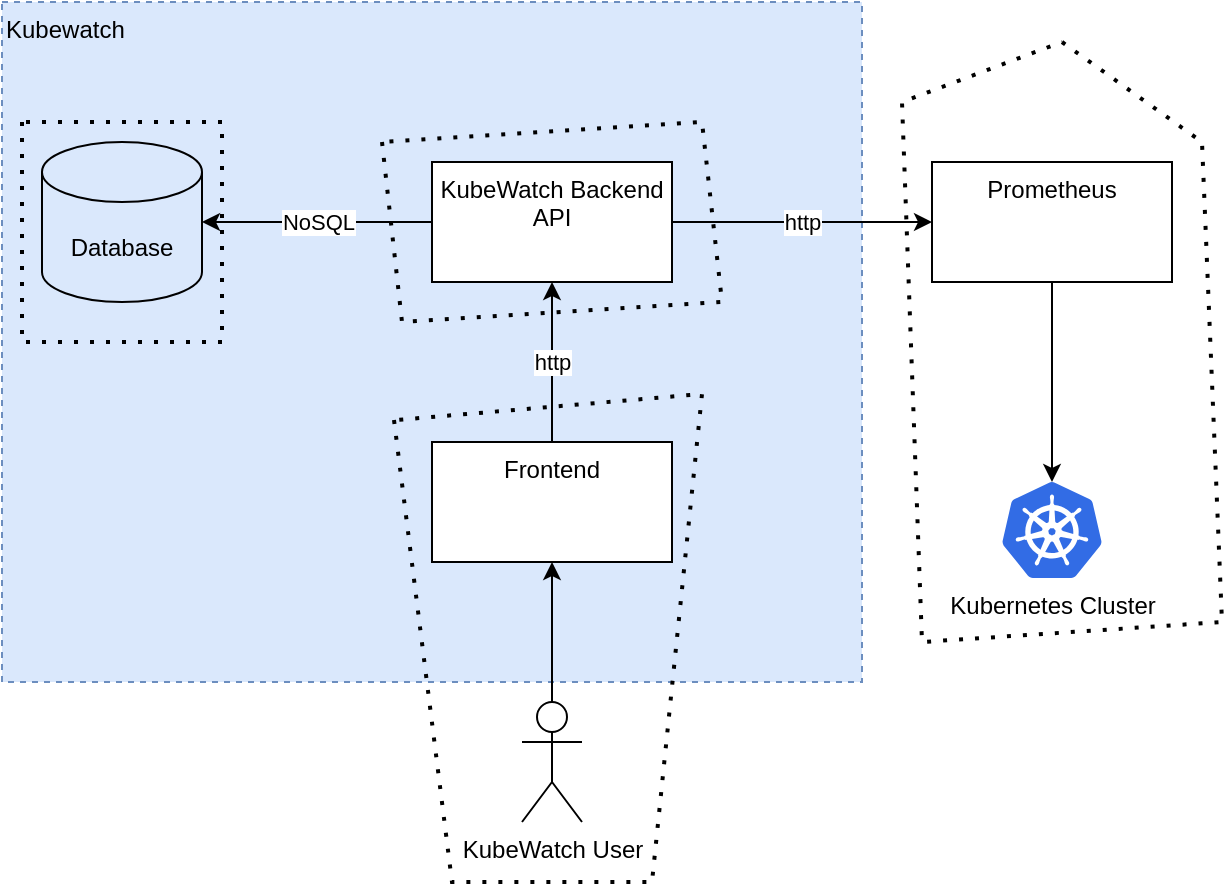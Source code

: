 <mxfile version="16.5.1" type="device"><diagram id="AmTqFOqn3dXTEwt37umZ" name="Page-1"><mxGraphModel dx="1422" dy="873" grid="0" gridSize="10" guides="1" tooltips="1" connect="1" arrows="1" fold="1" page="1" pageScale="1" pageWidth="827" pageHeight="1169" math="0" shadow="0"><root><mxCell id="0"/><mxCell id="1" parent="0"/><mxCell id="wzD5YncnkmuTWMMhhZrM-9" value="Kubewatch" style="rounded=0;whiteSpace=wrap;html=1;dashed=1;fillColor=#dae8fc;align=left;verticalAlign=top;strokeColor=#6c8ebf;" parent="1" vertex="1"><mxGeometry x="80" y="240" width="430" height="340" as="geometry"/></mxCell><mxCell id="wzD5YncnkmuTWMMhhZrM-3" value="" style="edgeStyle=orthogonalEdgeStyle;rounded=0;orthogonalLoop=1;jettySize=auto;html=1;" parent="1" source="wzD5YncnkmuTWMMhhZrM-1" target="wzD5YncnkmuTWMMhhZrM-10" edge="1"><mxGeometry relative="1" as="geometry"/></mxCell><mxCell id="wzD5YncnkmuTWMMhhZrM-1" value="KubeWatch User" style="shape=umlActor;verticalLabelPosition=bottom;verticalAlign=top;html=1;outlineConnect=0;" parent="1" vertex="1"><mxGeometry x="340" y="590" width="30" height="60" as="geometry"/></mxCell><mxCell id="wzD5YncnkmuTWMMhhZrM-5" value="http" style="edgeStyle=orthogonalEdgeStyle;rounded=0;orthogonalLoop=1;jettySize=auto;html=1;" parent="1" source="wzD5YncnkmuTWMMhhZrM-2" target="wzD5YncnkmuTWMMhhZrM-4" edge="1"><mxGeometry relative="1" as="geometry"/></mxCell><mxCell id="wzD5YncnkmuTWMMhhZrM-2" value="KubeWatch Backend API" style="whiteSpace=wrap;html=1;verticalAlign=top;" parent="1" vertex="1"><mxGeometry x="295" y="320" width="120" height="60" as="geometry"/></mxCell><mxCell id="wzD5YncnkmuTWMMhhZrM-7" value="" style="edgeStyle=orthogonalEdgeStyle;rounded=0;orthogonalLoop=1;jettySize=auto;html=1;jumpStyle=none;targetPerimeterSpacing=0;spacingLeft=0;spacingRight=0;labelBorderColor=none;jumpSize=6;shadow=0;sketch=0;" parent="1" source="wzD5YncnkmuTWMMhhZrM-4" target="wzD5YncnkmuTWMMhhZrM-8" edge="1"><mxGeometry relative="1" as="geometry"><mxPoint x="616" y="350" as="sourcePoint"/><mxPoint x="605" y="480" as="targetPoint"/></mxGeometry></mxCell><mxCell id="wzD5YncnkmuTWMMhhZrM-4" value="Prometheus" style="whiteSpace=wrap;html=1;verticalAlign=top;" parent="1" vertex="1"><mxGeometry x="545" y="320" width="120" height="60" as="geometry"/></mxCell><mxCell id="wzD5YncnkmuTWMMhhZrM-8" value="Kubernetes Cluster" style="sketch=0;aspect=fixed;html=1;points=[];align=center;image;fontSize=12;image=img/lib/mscae/Kubernetes.svg;" parent="1" vertex="1"><mxGeometry x="580" y="480" width="50" height="48" as="geometry"/></mxCell><mxCell id="wzD5YncnkmuTWMMhhZrM-11" value="http" style="edgeStyle=orthogonalEdgeStyle;rounded=0;sketch=0;jumpStyle=none;jumpSize=6;orthogonalLoop=1;jettySize=auto;html=1;shadow=0;labelBorderColor=none;targetPerimeterSpacing=0;" parent="1" source="wzD5YncnkmuTWMMhhZrM-10" target="wzD5YncnkmuTWMMhhZrM-2" edge="1"><mxGeometry relative="1" as="geometry"/></mxCell><mxCell id="wzD5YncnkmuTWMMhhZrM-10" value="Frontend" style="whiteSpace=wrap;html=1;verticalAlign=top;" parent="1" vertex="1"><mxGeometry x="295" y="460" width="120" height="60" as="geometry"/></mxCell><mxCell id="wzD5YncnkmuTWMMhhZrM-13" value="NoSQL" style="edgeStyle=orthogonalEdgeStyle;rounded=0;sketch=0;jumpStyle=none;jumpSize=6;orthogonalLoop=1;jettySize=auto;html=1;shadow=0;labelBorderColor=none;sourcePerimeterSpacing=0;" parent="1" source="wzD5YncnkmuTWMMhhZrM-2" target="wzD5YncnkmuTWMMhhZrM-12" edge="1"><mxGeometry relative="1" as="geometry"/></mxCell><mxCell id="wzD5YncnkmuTWMMhhZrM-12" value="Database" style="shape=cylinder3;whiteSpace=wrap;html=1;boundedLbl=1;backgroundOutline=1;size=15;fillColor=none;" parent="1" vertex="1"><mxGeometry x="100" y="310" width="80" height="80" as="geometry"/></mxCell><mxCell id="Sv8S2KbcUVf-KFHw4tqg-5" value="" style="endArrow=none;dashed=1;html=1;dashPattern=1 3;strokeWidth=2;rounded=0;" parent="1" edge="1"><mxGeometry width="50" height="50" relative="1" as="geometry"><mxPoint x="610" y="260" as="sourcePoint"/><mxPoint x="610" y="260" as="targetPoint"/><Array as="points"><mxPoint x="680" y="310"/><mxPoint x="690" y="550"/><mxPoint x="540" y="560"/><mxPoint x="530" y="290"/></Array></mxGeometry></mxCell><mxCell id="Sv8S2KbcUVf-KFHw4tqg-7" value="" style="endArrow=none;dashed=1;html=1;dashPattern=1 3;strokeWidth=2;rounded=0;" parent="1" edge="1"><mxGeometry width="50" height="50" relative="1" as="geometry"><mxPoint x="270" y="310" as="sourcePoint"/><mxPoint x="270" y="310" as="targetPoint"/><Array as="points"><mxPoint x="280" y="400"/><mxPoint x="440" y="390"/><mxPoint x="430" y="300"/></Array></mxGeometry></mxCell><mxCell id="Sv8S2KbcUVf-KFHw4tqg-8" value="" style="endArrow=none;dashed=1;html=1;dashPattern=1 3;strokeWidth=2;rounded=0;" parent="1" edge="1"><mxGeometry width="50" height="50" relative="1" as="geometry"><mxPoint x="90" y="300" as="sourcePoint"/><mxPoint x="90" y="300" as="targetPoint"/><Array as="points"><mxPoint x="90" y="410"/><mxPoint x="190" y="410"/><mxPoint x="190" y="300"/></Array></mxGeometry></mxCell><mxCell id="Sv8S2KbcUVf-KFHw4tqg-9" value="" style="endArrow=none;dashed=1;html=1;dashPattern=1 3;strokeWidth=2;rounded=0;entryX=0.456;entryY=0.615;entryDx=0;entryDy=0;entryPerimeter=0;" parent="1" edge="1" target="wzD5YncnkmuTWMMhhZrM-9"><mxGeometry width="50" height="50" relative="1" as="geometry"><mxPoint x="276" y="449" as="sourcePoint"/><mxPoint x="305" y="570" as="targetPoint"/><Array as="points"><mxPoint x="305" y="680"/><mxPoint x="405" y="680"/><mxPoint x="430" y="436"/></Array></mxGeometry></mxCell></root></mxGraphModel></diagram></mxfile>